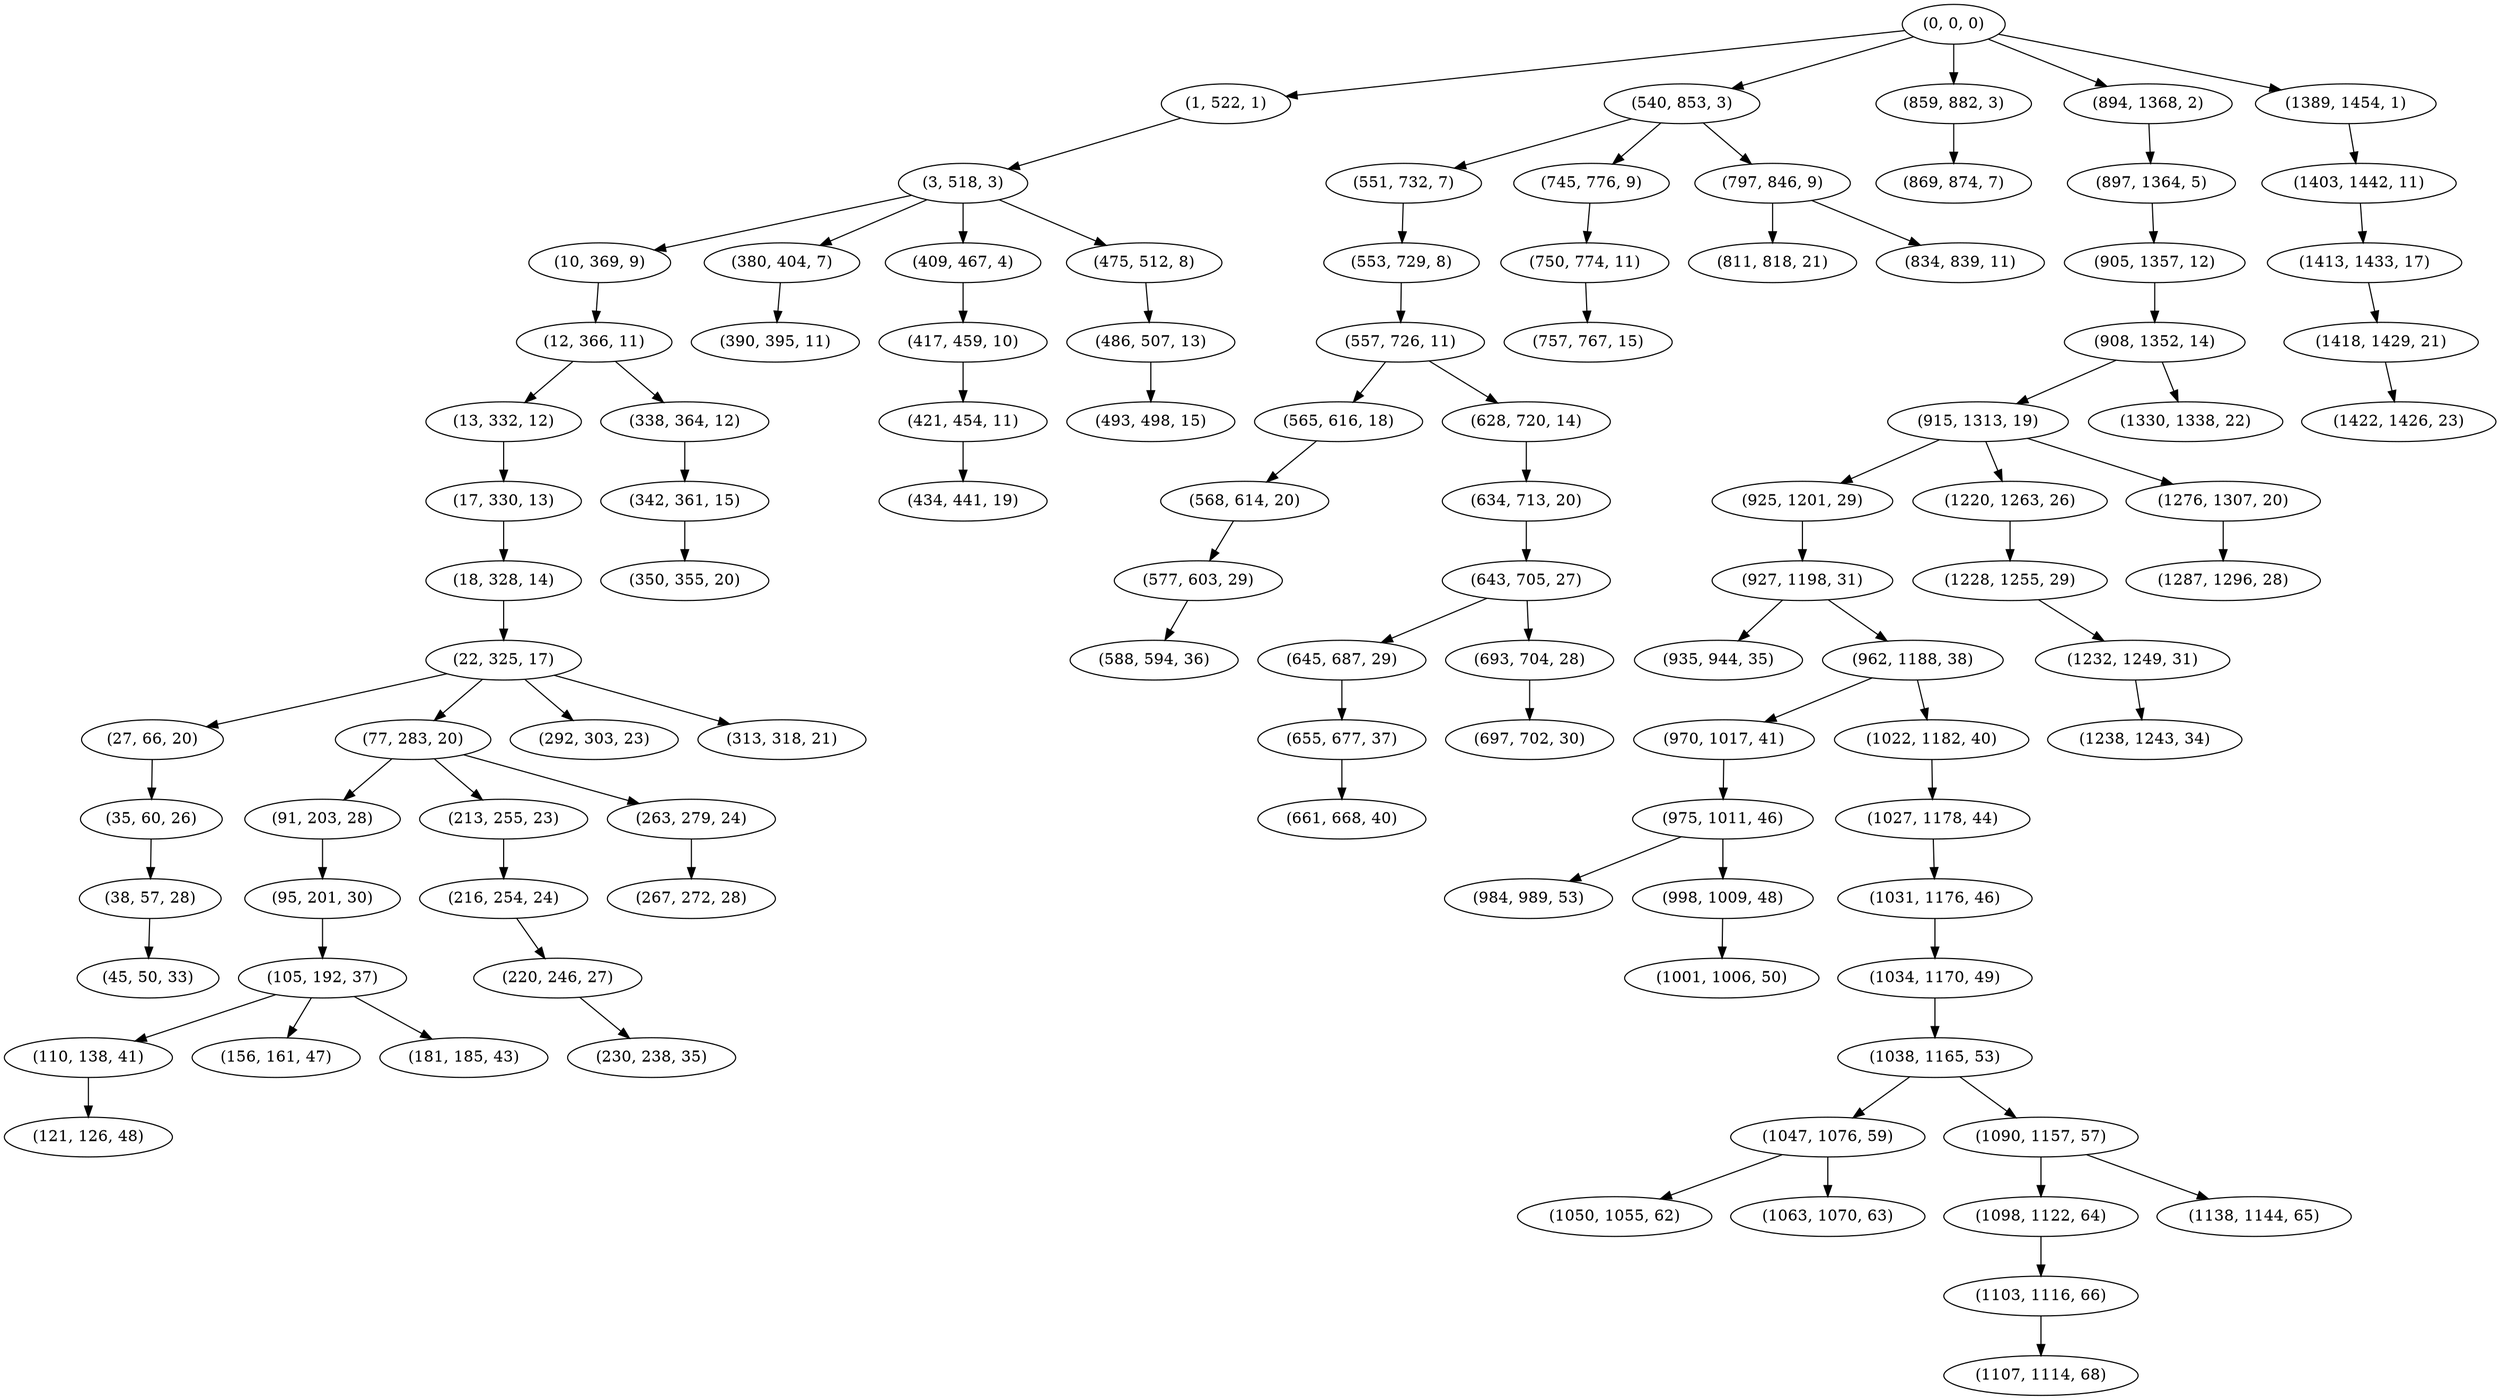 digraph tree {
    "(0, 0, 0)";
    "(1, 522, 1)";
    "(3, 518, 3)";
    "(10, 369, 9)";
    "(12, 366, 11)";
    "(13, 332, 12)";
    "(17, 330, 13)";
    "(18, 328, 14)";
    "(22, 325, 17)";
    "(27, 66, 20)";
    "(35, 60, 26)";
    "(38, 57, 28)";
    "(45, 50, 33)";
    "(77, 283, 20)";
    "(91, 203, 28)";
    "(95, 201, 30)";
    "(105, 192, 37)";
    "(110, 138, 41)";
    "(121, 126, 48)";
    "(156, 161, 47)";
    "(181, 185, 43)";
    "(213, 255, 23)";
    "(216, 254, 24)";
    "(220, 246, 27)";
    "(230, 238, 35)";
    "(263, 279, 24)";
    "(267, 272, 28)";
    "(292, 303, 23)";
    "(313, 318, 21)";
    "(338, 364, 12)";
    "(342, 361, 15)";
    "(350, 355, 20)";
    "(380, 404, 7)";
    "(390, 395, 11)";
    "(409, 467, 4)";
    "(417, 459, 10)";
    "(421, 454, 11)";
    "(434, 441, 19)";
    "(475, 512, 8)";
    "(486, 507, 13)";
    "(493, 498, 15)";
    "(540, 853, 3)";
    "(551, 732, 7)";
    "(553, 729, 8)";
    "(557, 726, 11)";
    "(565, 616, 18)";
    "(568, 614, 20)";
    "(577, 603, 29)";
    "(588, 594, 36)";
    "(628, 720, 14)";
    "(634, 713, 20)";
    "(643, 705, 27)";
    "(645, 687, 29)";
    "(655, 677, 37)";
    "(661, 668, 40)";
    "(693, 704, 28)";
    "(697, 702, 30)";
    "(745, 776, 9)";
    "(750, 774, 11)";
    "(757, 767, 15)";
    "(797, 846, 9)";
    "(811, 818, 21)";
    "(834, 839, 11)";
    "(859, 882, 3)";
    "(869, 874, 7)";
    "(894, 1368, 2)";
    "(897, 1364, 5)";
    "(905, 1357, 12)";
    "(908, 1352, 14)";
    "(915, 1313, 19)";
    "(925, 1201, 29)";
    "(927, 1198, 31)";
    "(935, 944, 35)";
    "(962, 1188, 38)";
    "(970, 1017, 41)";
    "(975, 1011, 46)";
    "(984, 989, 53)";
    "(998, 1009, 48)";
    "(1001, 1006, 50)";
    "(1022, 1182, 40)";
    "(1027, 1178, 44)";
    "(1031, 1176, 46)";
    "(1034, 1170, 49)";
    "(1038, 1165, 53)";
    "(1047, 1076, 59)";
    "(1050, 1055, 62)";
    "(1063, 1070, 63)";
    "(1090, 1157, 57)";
    "(1098, 1122, 64)";
    "(1103, 1116, 66)";
    "(1107, 1114, 68)";
    "(1138, 1144, 65)";
    "(1220, 1263, 26)";
    "(1228, 1255, 29)";
    "(1232, 1249, 31)";
    "(1238, 1243, 34)";
    "(1276, 1307, 20)";
    "(1287, 1296, 28)";
    "(1330, 1338, 22)";
    "(1389, 1454, 1)";
    "(1403, 1442, 11)";
    "(1413, 1433, 17)";
    "(1418, 1429, 21)";
    "(1422, 1426, 23)";
    "(0, 0, 0)" -> "(1, 522, 1)";
    "(0, 0, 0)" -> "(540, 853, 3)";
    "(0, 0, 0)" -> "(859, 882, 3)";
    "(0, 0, 0)" -> "(894, 1368, 2)";
    "(0, 0, 0)" -> "(1389, 1454, 1)";
    "(1, 522, 1)" -> "(3, 518, 3)";
    "(3, 518, 3)" -> "(10, 369, 9)";
    "(3, 518, 3)" -> "(380, 404, 7)";
    "(3, 518, 3)" -> "(409, 467, 4)";
    "(3, 518, 3)" -> "(475, 512, 8)";
    "(10, 369, 9)" -> "(12, 366, 11)";
    "(12, 366, 11)" -> "(13, 332, 12)";
    "(12, 366, 11)" -> "(338, 364, 12)";
    "(13, 332, 12)" -> "(17, 330, 13)";
    "(17, 330, 13)" -> "(18, 328, 14)";
    "(18, 328, 14)" -> "(22, 325, 17)";
    "(22, 325, 17)" -> "(27, 66, 20)";
    "(22, 325, 17)" -> "(77, 283, 20)";
    "(22, 325, 17)" -> "(292, 303, 23)";
    "(22, 325, 17)" -> "(313, 318, 21)";
    "(27, 66, 20)" -> "(35, 60, 26)";
    "(35, 60, 26)" -> "(38, 57, 28)";
    "(38, 57, 28)" -> "(45, 50, 33)";
    "(77, 283, 20)" -> "(91, 203, 28)";
    "(77, 283, 20)" -> "(213, 255, 23)";
    "(77, 283, 20)" -> "(263, 279, 24)";
    "(91, 203, 28)" -> "(95, 201, 30)";
    "(95, 201, 30)" -> "(105, 192, 37)";
    "(105, 192, 37)" -> "(110, 138, 41)";
    "(105, 192, 37)" -> "(156, 161, 47)";
    "(105, 192, 37)" -> "(181, 185, 43)";
    "(110, 138, 41)" -> "(121, 126, 48)";
    "(213, 255, 23)" -> "(216, 254, 24)";
    "(216, 254, 24)" -> "(220, 246, 27)";
    "(220, 246, 27)" -> "(230, 238, 35)";
    "(263, 279, 24)" -> "(267, 272, 28)";
    "(338, 364, 12)" -> "(342, 361, 15)";
    "(342, 361, 15)" -> "(350, 355, 20)";
    "(380, 404, 7)" -> "(390, 395, 11)";
    "(409, 467, 4)" -> "(417, 459, 10)";
    "(417, 459, 10)" -> "(421, 454, 11)";
    "(421, 454, 11)" -> "(434, 441, 19)";
    "(475, 512, 8)" -> "(486, 507, 13)";
    "(486, 507, 13)" -> "(493, 498, 15)";
    "(540, 853, 3)" -> "(551, 732, 7)";
    "(540, 853, 3)" -> "(745, 776, 9)";
    "(540, 853, 3)" -> "(797, 846, 9)";
    "(551, 732, 7)" -> "(553, 729, 8)";
    "(553, 729, 8)" -> "(557, 726, 11)";
    "(557, 726, 11)" -> "(565, 616, 18)";
    "(557, 726, 11)" -> "(628, 720, 14)";
    "(565, 616, 18)" -> "(568, 614, 20)";
    "(568, 614, 20)" -> "(577, 603, 29)";
    "(577, 603, 29)" -> "(588, 594, 36)";
    "(628, 720, 14)" -> "(634, 713, 20)";
    "(634, 713, 20)" -> "(643, 705, 27)";
    "(643, 705, 27)" -> "(645, 687, 29)";
    "(643, 705, 27)" -> "(693, 704, 28)";
    "(645, 687, 29)" -> "(655, 677, 37)";
    "(655, 677, 37)" -> "(661, 668, 40)";
    "(693, 704, 28)" -> "(697, 702, 30)";
    "(745, 776, 9)" -> "(750, 774, 11)";
    "(750, 774, 11)" -> "(757, 767, 15)";
    "(797, 846, 9)" -> "(811, 818, 21)";
    "(797, 846, 9)" -> "(834, 839, 11)";
    "(859, 882, 3)" -> "(869, 874, 7)";
    "(894, 1368, 2)" -> "(897, 1364, 5)";
    "(897, 1364, 5)" -> "(905, 1357, 12)";
    "(905, 1357, 12)" -> "(908, 1352, 14)";
    "(908, 1352, 14)" -> "(915, 1313, 19)";
    "(908, 1352, 14)" -> "(1330, 1338, 22)";
    "(915, 1313, 19)" -> "(925, 1201, 29)";
    "(915, 1313, 19)" -> "(1220, 1263, 26)";
    "(915, 1313, 19)" -> "(1276, 1307, 20)";
    "(925, 1201, 29)" -> "(927, 1198, 31)";
    "(927, 1198, 31)" -> "(935, 944, 35)";
    "(927, 1198, 31)" -> "(962, 1188, 38)";
    "(962, 1188, 38)" -> "(970, 1017, 41)";
    "(962, 1188, 38)" -> "(1022, 1182, 40)";
    "(970, 1017, 41)" -> "(975, 1011, 46)";
    "(975, 1011, 46)" -> "(984, 989, 53)";
    "(975, 1011, 46)" -> "(998, 1009, 48)";
    "(998, 1009, 48)" -> "(1001, 1006, 50)";
    "(1022, 1182, 40)" -> "(1027, 1178, 44)";
    "(1027, 1178, 44)" -> "(1031, 1176, 46)";
    "(1031, 1176, 46)" -> "(1034, 1170, 49)";
    "(1034, 1170, 49)" -> "(1038, 1165, 53)";
    "(1038, 1165, 53)" -> "(1047, 1076, 59)";
    "(1038, 1165, 53)" -> "(1090, 1157, 57)";
    "(1047, 1076, 59)" -> "(1050, 1055, 62)";
    "(1047, 1076, 59)" -> "(1063, 1070, 63)";
    "(1090, 1157, 57)" -> "(1098, 1122, 64)";
    "(1090, 1157, 57)" -> "(1138, 1144, 65)";
    "(1098, 1122, 64)" -> "(1103, 1116, 66)";
    "(1103, 1116, 66)" -> "(1107, 1114, 68)";
    "(1220, 1263, 26)" -> "(1228, 1255, 29)";
    "(1228, 1255, 29)" -> "(1232, 1249, 31)";
    "(1232, 1249, 31)" -> "(1238, 1243, 34)";
    "(1276, 1307, 20)" -> "(1287, 1296, 28)";
    "(1389, 1454, 1)" -> "(1403, 1442, 11)";
    "(1403, 1442, 11)" -> "(1413, 1433, 17)";
    "(1413, 1433, 17)" -> "(1418, 1429, 21)";
    "(1418, 1429, 21)" -> "(1422, 1426, 23)";
}
